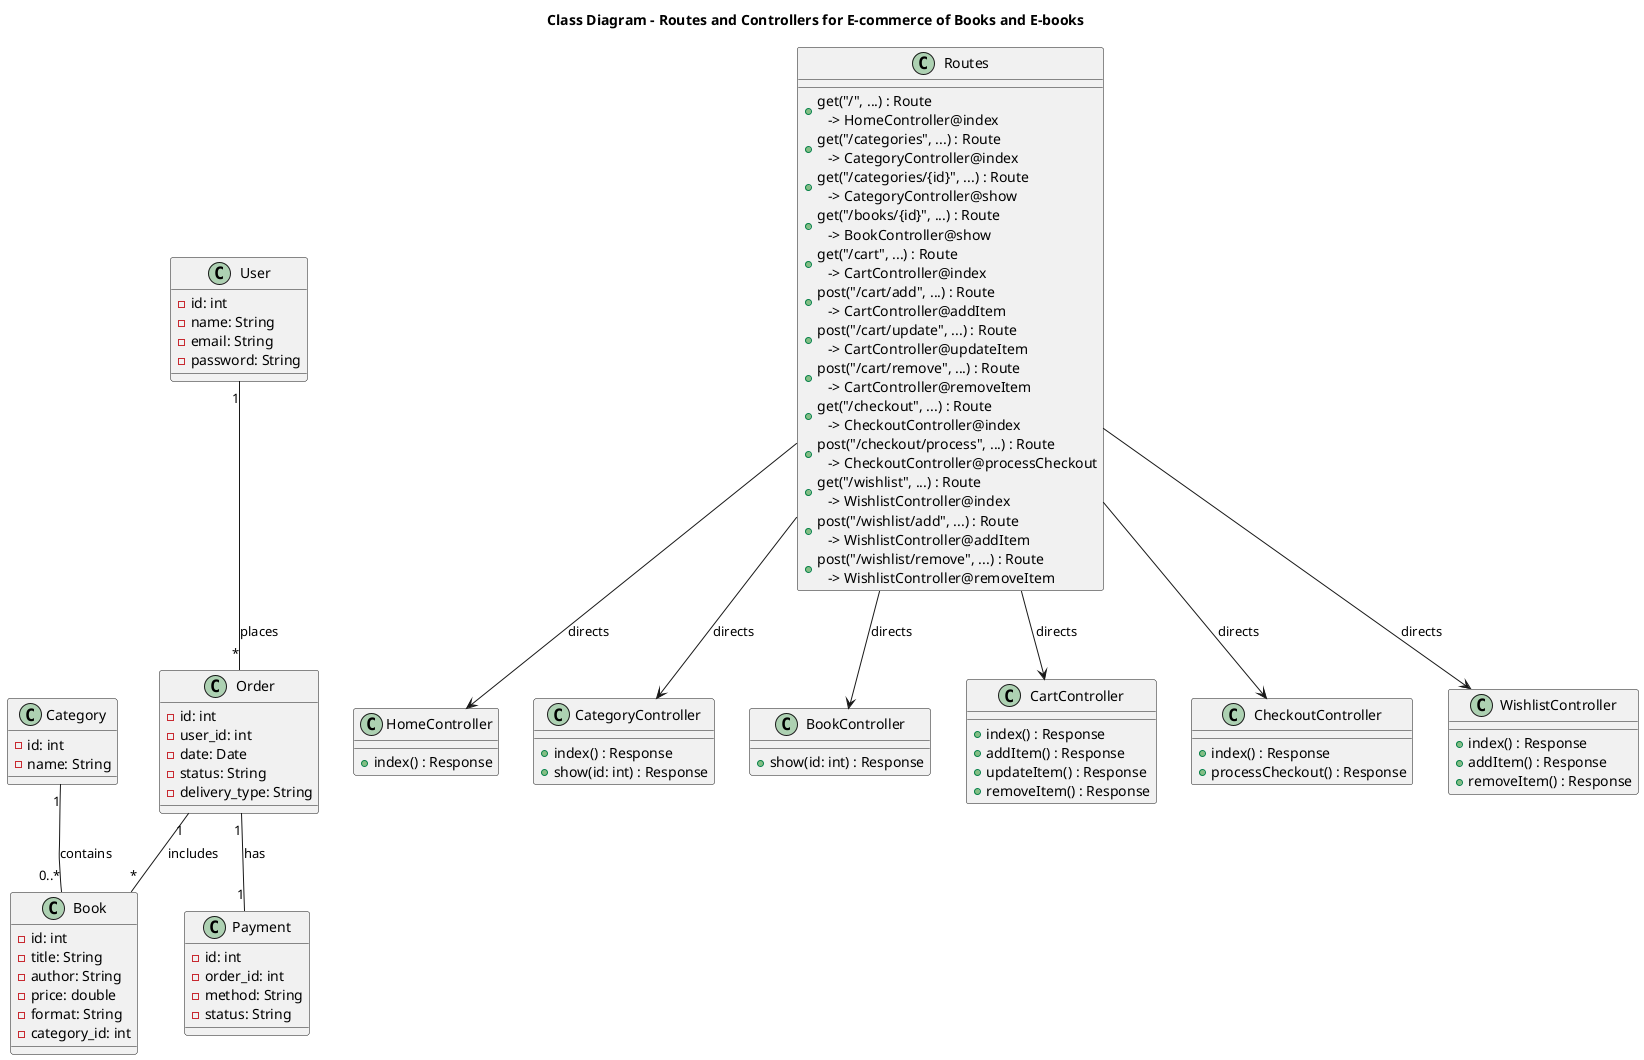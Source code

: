 @startuml
title Class Diagram - Routes and Controllers for E-commerce of Books and E-books
' ============================
' Domain Classes
' ============================
class Book {
  - id: int
  - title: String
  - author: String
  - price: double
  - format: String
  - category_id: int
}

class Category {
  - id: int
  - name: String
}

class User {
  - id: int
  - name: String
  - email: String
  - password: String
}

class Order {
  - id: int
  - user_id: int
  - date: Date
  - status: String
  - delivery_type: String
}

class Payment {
  - id: int
  - order_id: int
  - method: String
  - status: String
}

' Relationships
Category "1" -- "0..*" Book : contains
User "1" -- "*" Order : places
Order "1" -- "*" Book : includes
Order "1" -- "1" Payment : has

' ============================
' Controllers (Laravel)
' ============================
class HomeController {
  + index() : Response
}

class CategoryController {
  + index() : Response
  + show(id: int) : Response
}

class BookController {
  + show(id: int) : Response
}

class CartController {
  + index() : Response
  + addItem() : Response
  + updateItem() : Response
  + removeItem() : Response
}

class CheckoutController {
  + index() : Response
  + processCheckout() : Response
}

class WishlistController {
  + index() : Response
  + addItem() : Response
  + removeItem() : Response
}

' ============================
' Routes (defined in web.php)
' ============================
class Routes {
  + get("/", ...) : Route\n   -> HomeController@index
  + get("/categories", ...) : Route\n   -> CategoryController@index
  + get("/categories/{id}", ...) : Route\n   -> CategoryController@show
  + get("/books/{id}", ...) : Route\n   -> BookController@show
  + get("/cart", ...) : Route\n   -> CartController@index
  + post("/cart/add", ...) : Route\n   -> CartController@addItem
  + post("/cart/update", ...) : Route\n   -> CartController@updateItem
  + post("/cart/remove", ...) : Route\n   -> CartController@removeItem
  + get("/checkout", ...) : Route\n   -> CheckoutController@index
  + post("/checkout/process", ...) : Route\n   -> CheckoutController@processCheckout
  + get("/wishlist", ...) : Route\n   -> WishlistController@index
  + post("/wishlist/add", ...) : Route\n   -> WishlistController@addItem
  + post("/wishlist/remove", ...) : Route\n   -> WishlistController@removeItem
}

' ============================
' Relationships between Routes and Controllers
' ============================
Routes --> HomeController : directs
Routes --> CategoryController : directs
Routes --> BookController : directs
Routes --> CartController : directs
Routes --> CheckoutController : directs
Routes --> WishlistController : directs

@enduml
